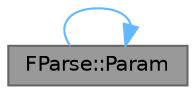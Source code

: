 digraph "FParse::Param"
{
 // INTERACTIVE_SVG=YES
 // LATEX_PDF_SIZE
  bgcolor="transparent";
  edge [fontname=Helvetica,fontsize=10,labelfontname=Helvetica,labelfontsize=10];
  node [fontname=Helvetica,fontsize=10,shape=box,height=0.2,width=0.4];
  rankdir="LR";
  Node1 [id="Node000001",label="FParse::Param",height=0.2,width=0.4,color="gray40", fillcolor="grey60", style="filled", fontcolor="black",tooltip="Checks if a command-line parameter exists in the stream."];
  Node1 -> Node1 [id="edge1_Node000001_Node000001",color="steelblue1",style="solid",tooltip=" "];
}
